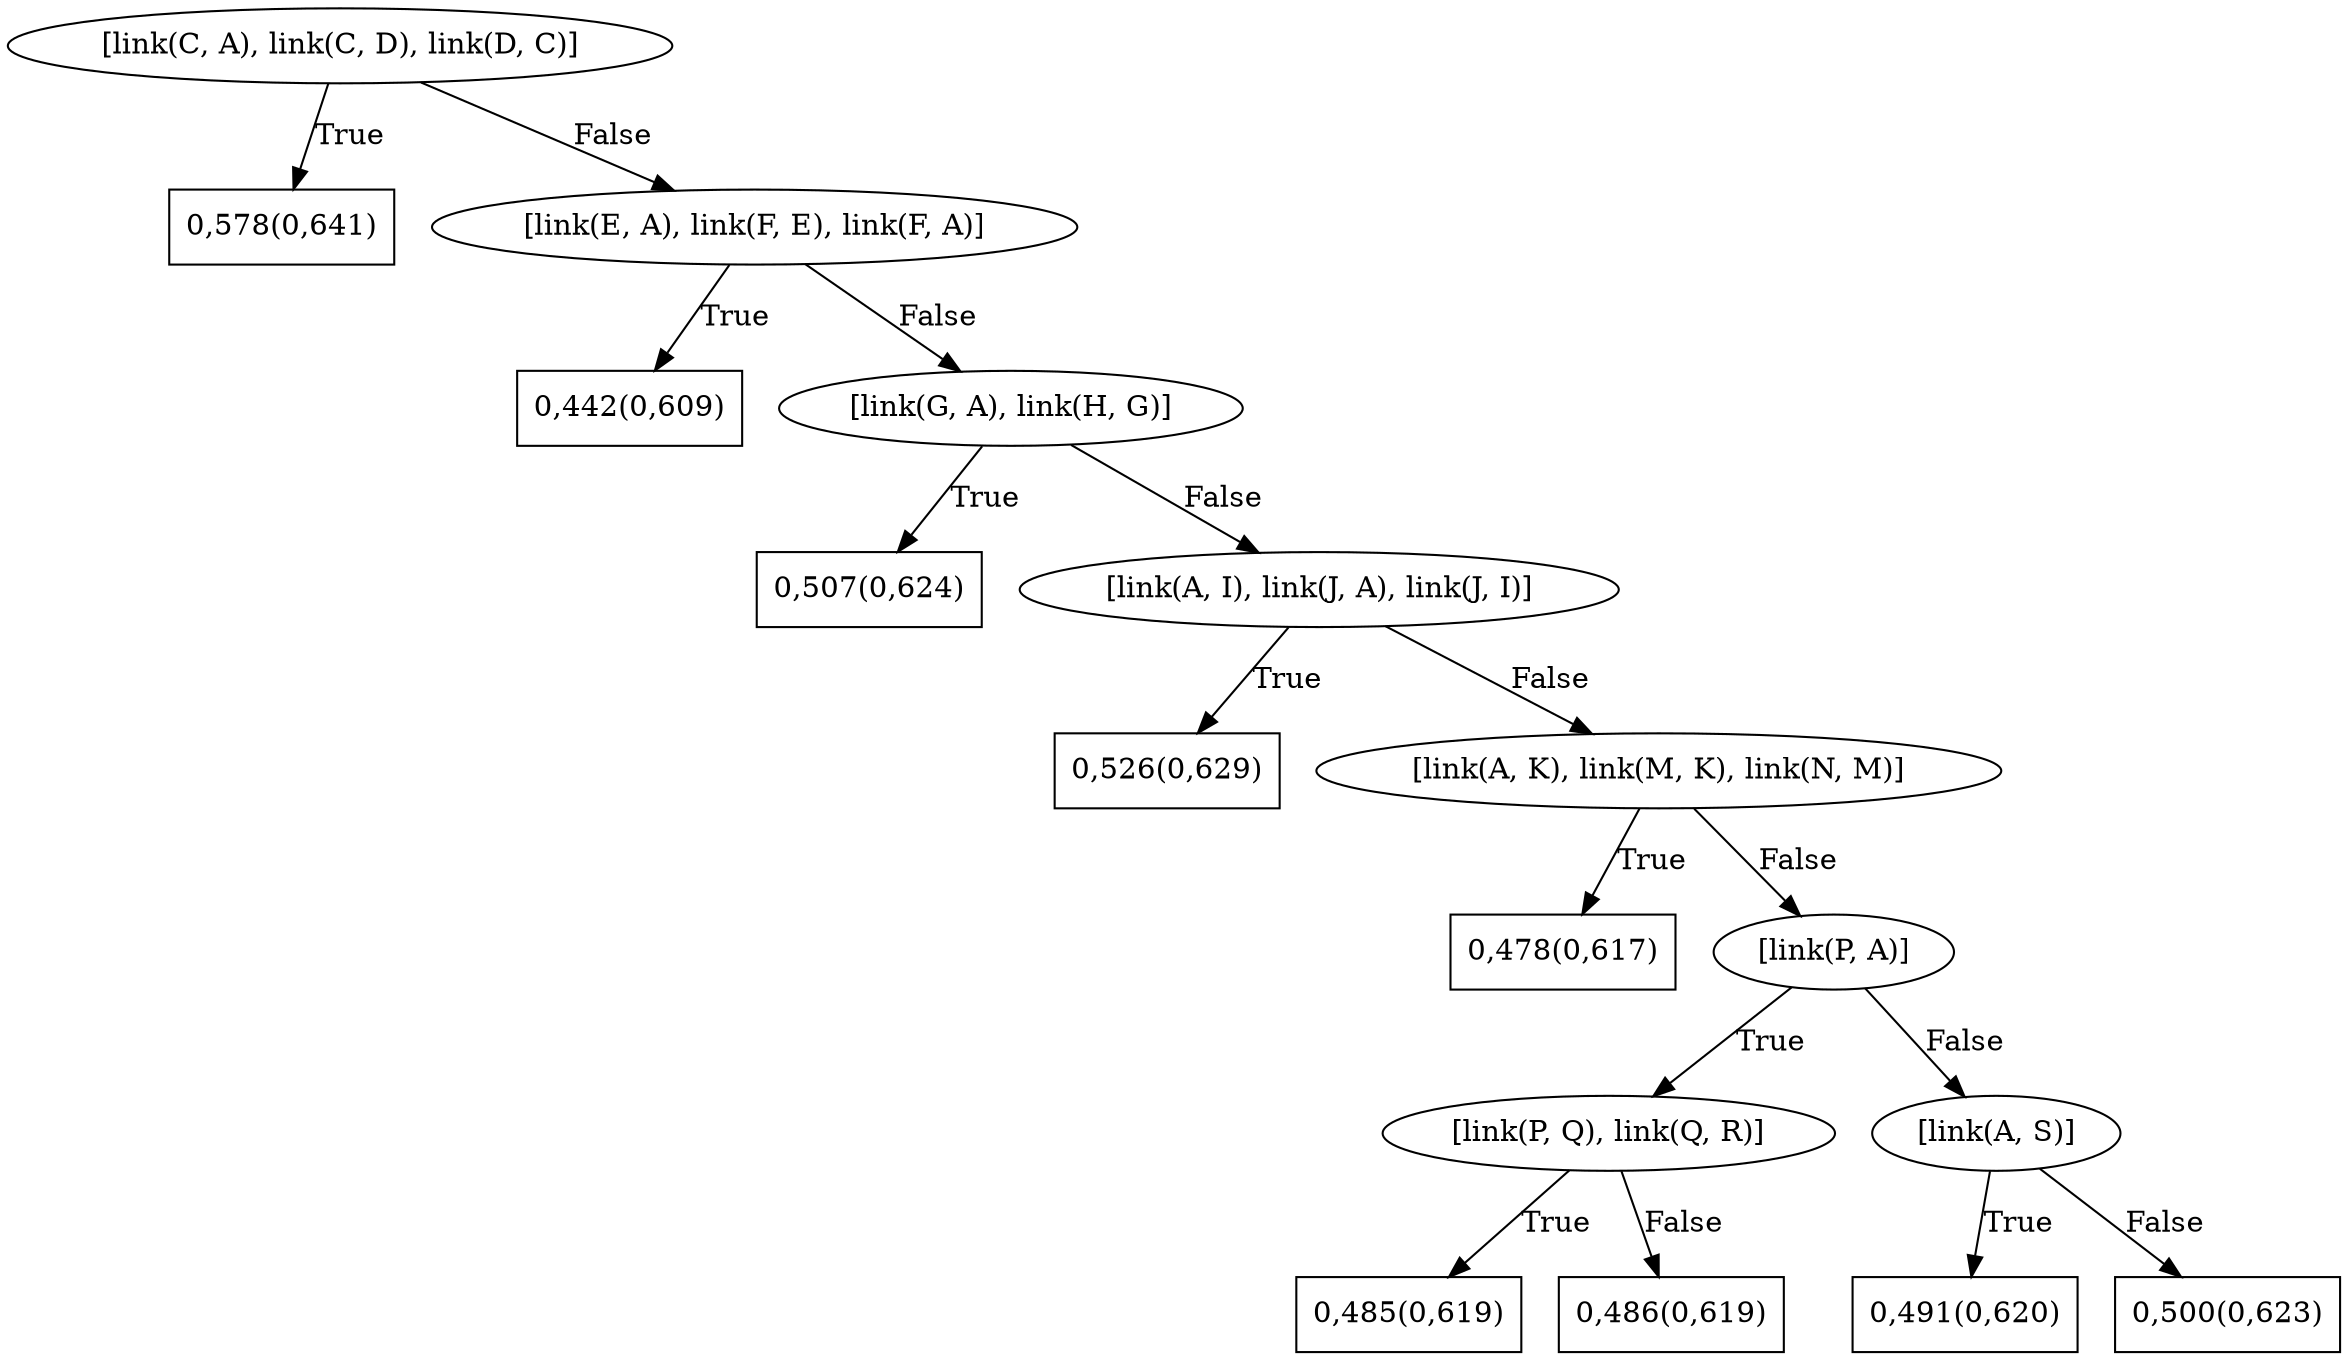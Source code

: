 digraph G{ 
1[label = "[link(C, A), link(C, D), link(D, C)]"];
1 -> 2[label="True"];
1 -> 3[label="False"];
2[shape = box,label = "0,578(0,641)"];
3[label = "[link(E, A), link(F, E), link(F, A)]"];
3 -> 4[label="True"];
3 -> 5[label="False"];
4[shape = box,label = "0,442(0,609)"];
5[label = "[link(G, A), link(H, G)]"];
5 -> 6[label="True"];
5 -> 7[label="False"];
6[shape = box,label = "0,507(0,624)"];
7[label = "[link(A, I), link(J, A), link(J, I)]"];
7 -> 8[label="True"];
7 -> 9[label="False"];
8[shape = box,label = "0,526(0,629)"];
9[label = "[link(A, K), link(M, K), link(N, M)]"];
9 -> 10[label="True"];
9 -> 11[label="False"];
10[shape = box,label = "0,478(0,617)"];
11[label = "[link(P, A)]"];
11 -> 12[label="True"];
11 -> 13[label="False"];
12[label = "[link(P, Q), link(Q, R)]"];
12 -> 14[label="True"];
12 -> 15[label="False"];
14[shape = box,label = "0,485(0,619)"];
15[shape = box,label = "0,486(0,619)"];
13[label = "[link(A, S)]"];
13 -> 16[label="True"];
13 -> 17[label="False"];
16[shape = box,label = "0,491(0,620)"];
17[shape = box,label = "0,500(0,623)"];
}
